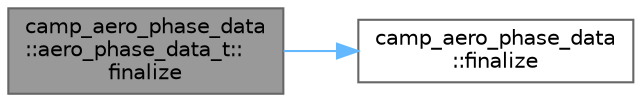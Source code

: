 digraph "camp_aero_phase_data::aero_phase_data_t::finalize"
{
 // LATEX_PDF_SIZE
  bgcolor="transparent";
  edge [fontname=Helvetica,fontsize=10,labelfontname=Helvetica,labelfontsize=10];
  node [fontname=Helvetica,fontsize=10,shape=box,height=0.2,width=0.4];
  rankdir="LR";
  Node1 [label="camp_aero_phase_data\l::aero_phase_data_t::\lfinalize",height=0.2,width=0.4,color="gray40", fillcolor="grey60", style="filled", fontcolor="black",tooltip="Finalize the aerosol phase data."];
  Node1 -> Node2 [color="steelblue1",style="solid"];
  Node2 [label="camp_aero_phase_data\l::finalize",height=0.2,width=0.4,color="grey40", fillcolor="white", style="filled",URL="$namespacecamp__aero__phase__data.html#a18e6adfc1bb22f7514247a1920d86090",tooltip="Finalize the aerosol phase data."];
}

